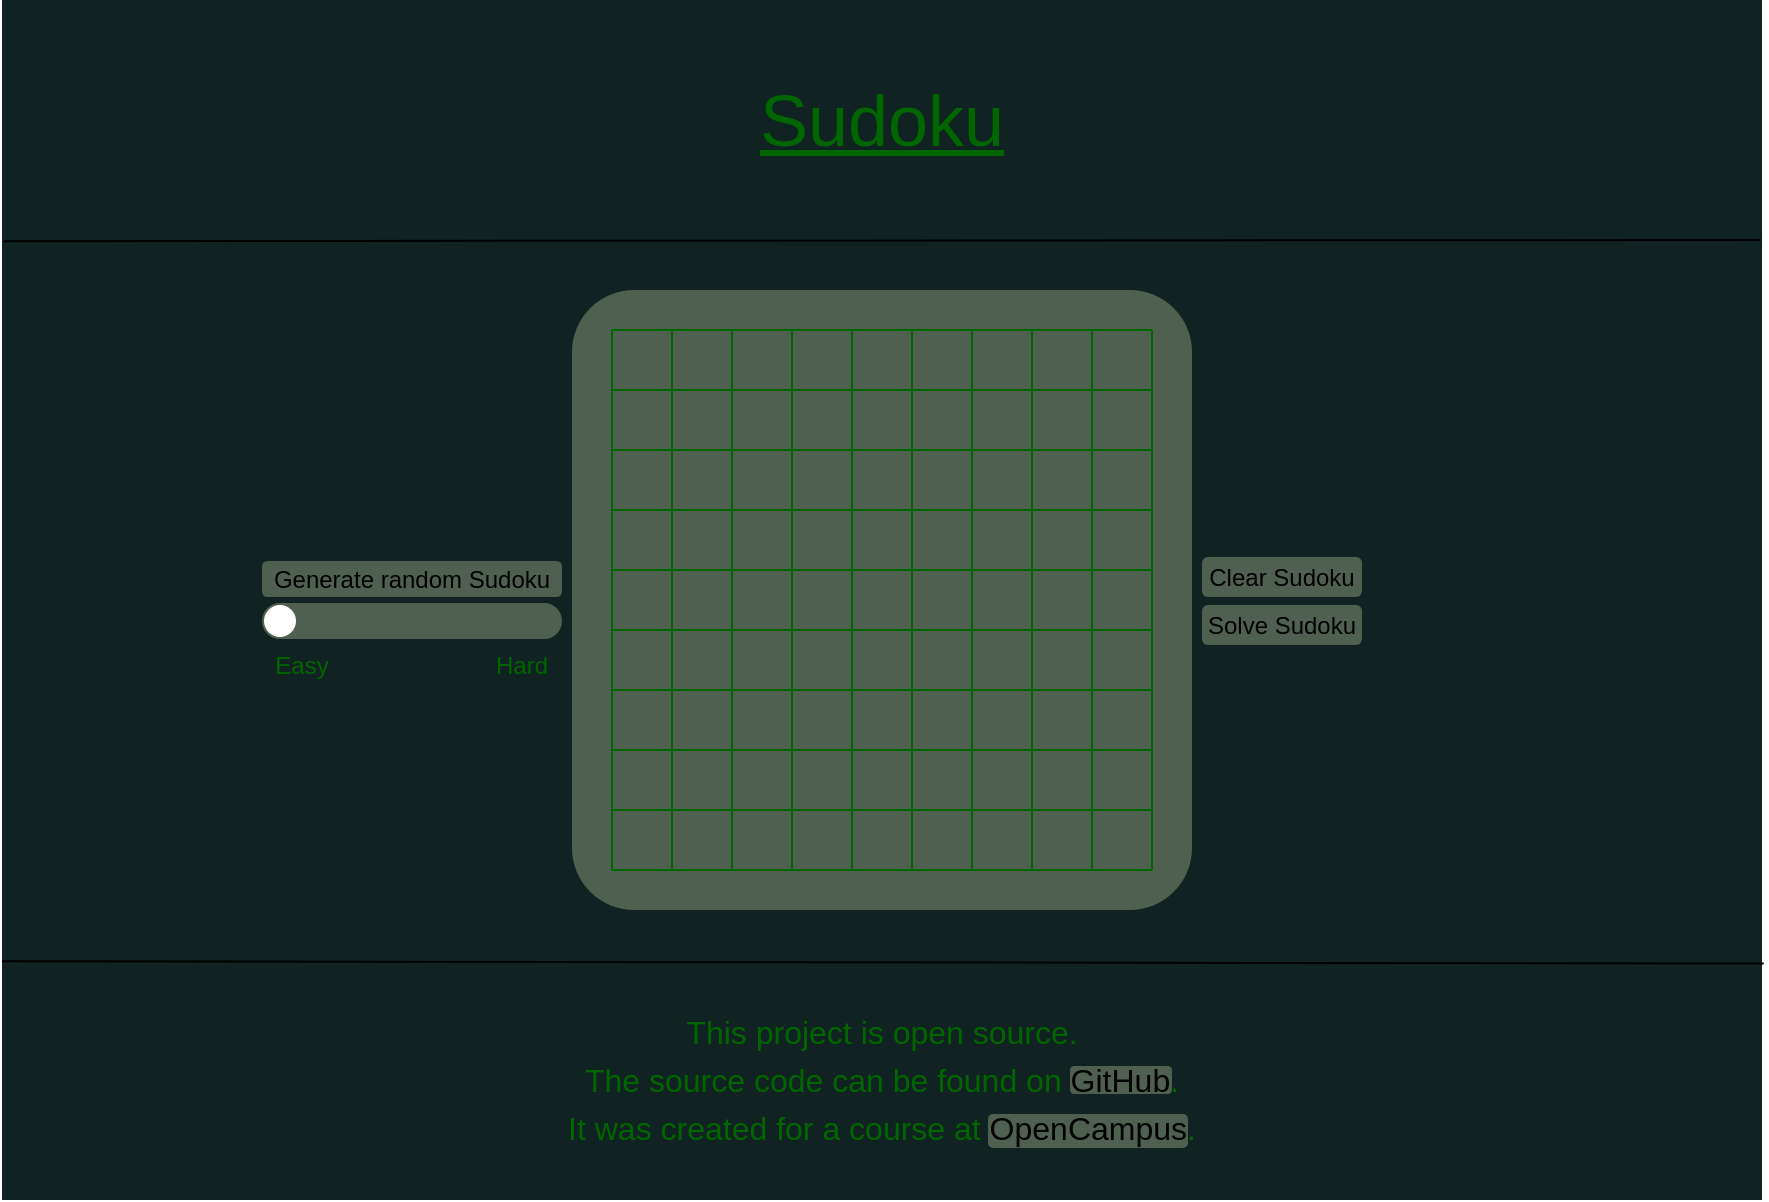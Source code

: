 <mxfile version="14.5.1" type="device"><diagram id="qPj9FkTd-BMGeGncsCTT" name="Seite-1"><mxGraphModel dx="1673" dy="967" grid="1" gridSize="10" guides="1" tooltips="1" connect="1" arrows="1" fold="1" page="1" pageScale="1" pageWidth="827" pageHeight="1169" math="0" shadow="0"><root><mxCell id="0"/><mxCell id="1" parent="0"/><mxCell id="0XOQo8erHdQnLjTQrcVT-1" value="" style="rounded=0;whiteSpace=wrap;html=1;strokeColor=none;fillColor=#112222;" parent="1" vertex="1"><mxGeometry x="40" y="40" width="880" height="600" as="geometry"/></mxCell><mxCell id="0XOQo8erHdQnLjTQrcVT-7" value="" style="rounded=1;whiteSpace=wrap;html=1;strokeColor=none;fillColor=#506050;" parent="1" vertex="1"><mxGeometry x="574" y="573" width="51" height="14" as="geometry"/></mxCell><mxCell id="0XOQo8erHdQnLjTQrcVT-6" value="" style="rounded=1;whiteSpace=wrap;html=1;strokeColor=none;fillColor=#506050;" parent="1" vertex="1"><mxGeometry x="533" y="597" width="100" height="17" as="geometry"/></mxCell><mxCell id="0XOQo8erHdQnLjTQrcVT-2" value="&lt;font style=&quot;font-size: 36px&quot; color=&quot;#006600&quot;&gt;&lt;u&gt;Sudoku&lt;/u&gt;&lt;/font&gt;" style="text;html=1;strokeColor=none;fillColor=none;align=center;verticalAlign=middle;whiteSpace=wrap;rounded=0;" parent="1" vertex="1"><mxGeometry x="320" y="40" width="320" height="120" as="geometry"/></mxCell><mxCell id="0XOQo8erHdQnLjTQrcVT-4" value="" style="endArrow=none;html=1;entryX=0;entryY=0.801;entryDx=0;entryDy=0;entryPerimeter=0;exitX=1.001;exitY=0.803;exitDx=0;exitDy=0;exitPerimeter=0;" parent="1" source="0XOQo8erHdQnLjTQrcVT-1" target="0XOQo8erHdQnLjTQrcVT-1" edge="1"><mxGeometry width="50" height="50" relative="1" as="geometry"><mxPoint x="922" y="570" as="sourcePoint"/><mxPoint x="20" y="540" as="targetPoint"/></mxGeometry></mxCell><mxCell id="0XOQo8erHdQnLjTQrcVT-5" value="&lt;p style=&quot;line-height: 150% ; font-size: 16px&quot;&gt;&lt;font style=&quot;font-size: 16px&quot;&gt;&lt;font color=&quot;#006600&quot; style=&quot;font-size: 16px&quot;&gt;This project is open source.&lt;br&gt;The source code can be found on &lt;/font&gt;GitHub&lt;font color=&quot;#006600&quot; style=&quot;font-size: 16px&quot;&gt;.&lt;br&gt;It was created for a course at &lt;/font&gt;OpenCampus&lt;font color=&quot;#006600&quot; style=&quot;font-size: 16px&quot;&gt;.&lt;/font&gt;&lt;/font&gt;&lt;/p&gt;" style="text;html=1;strokeColor=none;fillColor=none;align=center;verticalAlign=middle;whiteSpace=wrap;rounded=0;" parent="1" vertex="1"><mxGeometry x="320" y="520" width="320" height="120" as="geometry"/></mxCell><mxCell id="p6xlP_gZ2OX8godafu8Y-2" value="Clear Sudoku" style="rounded=1;whiteSpace=wrap;html=1;strokeColor=none;fillColor=#506050;" vertex="1" parent="1"><mxGeometry x="640" y="318.5" width="80" height="20" as="geometry"/></mxCell><mxCell id="p6xlP_gZ2OX8godafu8Y-3" value="Generate random Sudoku" style="rounded=1;whiteSpace=wrap;html=1;strokeColor=none;fillColor=#506050;" vertex="1" parent="1"><mxGeometry x="170" y="320.5" width="150" height="18" as="geometry"/></mxCell><mxCell id="p6xlP_gZ2OX8godafu8Y-4" value="Solve Sudoku" style="rounded=1;whiteSpace=wrap;html=1;strokeColor=none;fillColor=#506050;" vertex="1" parent="1"><mxGeometry x="640" y="342.5" width="80" height="20" as="geometry"/></mxCell><mxCell id="p6xlP_gZ2OX8godafu8Y-5" value="" style="rounded=1;whiteSpace=wrap;html=1;strokeColor=none;fillColor=#506050;arcSize=50;" vertex="1" parent="1"><mxGeometry x="170" y="341.5" width="150" height="18" as="geometry"/></mxCell><mxCell id="p6xlP_gZ2OX8godafu8Y-8" value="" style="ellipse;whiteSpace=wrap;html=1;aspect=fixed;strokeColor=none;fillColor=#FFFFFF;" vertex="1" parent="1"><mxGeometry x="171" y="342.5" width="16" height="16" as="geometry"/></mxCell><mxCell id="0XOQo8erHdQnLjTQrcVT-3" value="" style="endArrow=none;html=1;exitX=0.001;exitY=0.201;exitDx=0;exitDy=0;exitPerimeter=0;entryX=0.999;entryY=0.2;entryDx=0;entryDy=0;entryPerimeter=0;" parent="1" source="0XOQo8erHdQnLjTQrcVT-1" target="0XOQo8erHdQnLjTQrcVT-1" edge="1"><mxGeometry width="50" height="50" relative="1" as="geometry"><mxPoint x="-60" y="160" as="sourcePoint"/><mxPoint x="-40" y="110" as="targetPoint"/></mxGeometry></mxCell><mxCell id="p6xlP_gZ2OX8godafu8Y-34" value="" style="group;spacingLeft=0;spacing=2;" vertex="1" connectable="0" parent="1"><mxGeometry x="325" y="185" width="310" height="310" as="geometry"/></mxCell><mxCell id="p6xlP_gZ2OX8godafu8Y-33" value="" style="whiteSpace=wrap;html=1;aspect=fixed;strokeColor=none;fillColor=#506050;rounded=1;arcSize=10;spacingLeft=0;spacing=2;" vertex="1" parent="p6xlP_gZ2OX8godafu8Y-34"><mxGeometry width="310" height="310" as="geometry"/></mxCell><mxCell id="p6xlP_gZ2OX8godafu8Y-12" value="" style="endArrow=none;html=1;strokeColor=#006600;spacingLeft=0;spacing=2;" edge="1" parent="p6xlP_gZ2OX8godafu8Y-34"><mxGeometry width="50" height="50" relative="1" as="geometry"><mxPoint x="290" y="290" as="sourcePoint"/><mxPoint x="290" y="20" as="targetPoint"/></mxGeometry></mxCell><mxCell id="p6xlP_gZ2OX8godafu8Y-13" value="" style="endArrow=none;html=1;strokeColor=#006600;spacingLeft=0;spacing=2;" edge="1" parent="p6xlP_gZ2OX8godafu8Y-34"><mxGeometry width="50" height="50" relative="1" as="geometry"><mxPoint x="260" y="290" as="sourcePoint"/><mxPoint x="260.0" y="20" as="targetPoint"/></mxGeometry></mxCell><mxCell id="p6xlP_gZ2OX8godafu8Y-14" value="" style="endArrow=none;html=1;strokeColor=#006600;spacingLeft=0;spacing=2;" edge="1" parent="p6xlP_gZ2OX8godafu8Y-34"><mxGeometry width="50" height="50" relative="1" as="geometry"><mxPoint x="230" y="290" as="sourcePoint"/><mxPoint x="230.0" y="20" as="targetPoint"/></mxGeometry></mxCell><mxCell id="p6xlP_gZ2OX8godafu8Y-15" value="" style="endArrow=none;html=1;strokeColor=#006600;spacingLeft=0;spacing=2;" edge="1" parent="p6xlP_gZ2OX8godafu8Y-34"><mxGeometry width="50" height="50" relative="1" as="geometry"><mxPoint x="200" y="290" as="sourcePoint"/><mxPoint x="200.0" y="20" as="targetPoint"/></mxGeometry></mxCell><mxCell id="p6xlP_gZ2OX8godafu8Y-16" value="" style="endArrow=none;html=1;strokeColor=#006600;spacingLeft=0;spacing=2;" edge="1" parent="p6xlP_gZ2OX8godafu8Y-34"><mxGeometry width="50" height="50" relative="1" as="geometry"><mxPoint x="170" y="290" as="sourcePoint"/><mxPoint x="170.0" y="20" as="targetPoint"/></mxGeometry></mxCell><mxCell id="p6xlP_gZ2OX8godafu8Y-17" value="" style="endArrow=none;html=1;strokeColor=#006600;spacingLeft=0;spacing=2;" edge="1" parent="p6xlP_gZ2OX8godafu8Y-34"><mxGeometry width="50" height="50" relative="1" as="geometry"><mxPoint x="140" y="290" as="sourcePoint"/><mxPoint x="140.0" y="20" as="targetPoint"/></mxGeometry></mxCell><mxCell id="p6xlP_gZ2OX8godafu8Y-18" value="" style="endArrow=none;html=1;strokeColor=#006600;spacingLeft=0;spacing=2;" edge="1" parent="p6xlP_gZ2OX8godafu8Y-34"><mxGeometry width="50" height="50" relative="1" as="geometry"><mxPoint x="110" y="290" as="sourcePoint"/><mxPoint x="110.0" y="20" as="targetPoint"/></mxGeometry></mxCell><mxCell id="p6xlP_gZ2OX8godafu8Y-19" value="" style="endArrow=none;html=1;strokeColor=#006600;spacingLeft=0;spacing=2;" edge="1" parent="p6xlP_gZ2OX8godafu8Y-34"><mxGeometry width="50" height="50" relative="1" as="geometry"><mxPoint x="20" y="290" as="sourcePoint"/><mxPoint x="20.0" y="20" as="targetPoint"/></mxGeometry></mxCell><mxCell id="p6xlP_gZ2OX8godafu8Y-20" value="" style="endArrow=none;html=1;strokeColor=#006600;spacingLeft=0;spacing=2;" edge="1" parent="p6xlP_gZ2OX8godafu8Y-34"><mxGeometry width="50" height="50" relative="1" as="geometry"><mxPoint x="50" y="290" as="sourcePoint"/><mxPoint x="50.0" y="20" as="targetPoint"/></mxGeometry></mxCell><mxCell id="p6xlP_gZ2OX8godafu8Y-21" value="" style="endArrow=none;html=1;strokeColor=#006600;spacingLeft=0;spacing=2;" edge="1" parent="p6xlP_gZ2OX8godafu8Y-34"><mxGeometry width="50" height="50" relative="1" as="geometry"><mxPoint x="80" y="290" as="sourcePoint"/><mxPoint x="80.0" y="20" as="targetPoint"/></mxGeometry></mxCell><mxCell id="p6xlP_gZ2OX8godafu8Y-22" value="" style="endArrow=none;html=1;strokeColor=#006600;spacingLeft=0;spacing=2;" edge="1" parent="p6xlP_gZ2OX8godafu8Y-34"><mxGeometry width="50" height="50" relative="1" as="geometry"><mxPoint x="20" y="20" as="sourcePoint"/><mxPoint x="290" y="20" as="targetPoint"/></mxGeometry></mxCell><mxCell id="p6xlP_gZ2OX8godafu8Y-23" value="" style="endArrow=none;html=1;strokeColor=#006600;spacingLeft=0;spacing=2;" edge="1" parent="p6xlP_gZ2OX8godafu8Y-34"><mxGeometry width="50" height="50" relative="1" as="geometry"><mxPoint x="20" y="50" as="sourcePoint"/><mxPoint x="290.0" y="50" as="targetPoint"/></mxGeometry></mxCell><mxCell id="p6xlP_gZ2OX8godafu8Y-24" value="" style="endArrow=none;html=1;strokeColor=#006600;spacingLeft=0;spacing=2;" edge="1" parent="p6xlP_gZ2OX8godafu8Y-34"><mxGeometry width="50" height="50" relative="1" as="geometry"><mxPoint x="20" y="80" as="sourcePoint"/><mxPoint x="290.0" y="80" as="targetPoint"/></mxGeometry></mxCell><mxCell id="p6xlP_gZ2OX8godafu8Y-25" value="" style="endArrow=none;html=1;strokeColor=#006600;spacingLeft=0;spacing=2;" edge="1" parent="p6xlP_gZ2OX8godafu8Y-34"><mxGeometry width="50" height="50" relative="1" as="geometry"><mxPoint x="20" y="110" as="sourcePoint"/><mxPoint x="290.0" y="110" as="targetPoint"/></mxGeometry></mxCell><mxCell id="p6xlP_gZ2OX8godafu8Y-26" value="" style="endArrow=none;html=1;strokeColor=#006600;spacingLeft=0;spacing=2;" edge="1" parent="p6xlP_gZ2OX8godafu8Y-34"><mxGeometry width="50" height="50" relative="1" as="geometry"><mxPoint x="20" y="140" as="sourcePoint"/><mxPoint x="290.0" y="140" as="targetPoint"/></mxGeometry></mxCell><mxCell id="p6xlP_gZ2OX8godafu8Y-27" value="" style="endArrow=none;html=1;strokeColor=#006600;spacingLeft=0;spacing=2;" edge="1" parent="p6xlP_gZ2OX8godafu8Y-34"><mxGeometry width="50" height="50" relative="1" as="geometry"><mxPoint x="20" y="170" as="sourcePoint"/><mxPoint x="290.0" y="170" as="targetPoint"/></mxGeometry></mxCell><mxCell id="p6xlP_gZ2OX8godafu8Y-28" value="" style="endArrow=none;html=1;strokeColor=#006600;spacingLeft=0;spacing=2;" edge="1" parent="p6xlP_gZ2OX8godafu8Y-34"><mxGeometry width="50" height="50" relative="1" as="geometry"><mxPoint x="20" y="200" as="sourcePoint"/><mxPoint x="290.0" y="200" as="targetPoint"/></mxGeometry></mxCell><mxCell id="p6xlP_gZ2OX8godafu8Y-29" value="" style="endArrow=none;html=1;strokeColor=#006600;spacingLeft=0;spacing=2;" edge="1" parent="p6xlP_gZ2OX8godafu8Y-34"><mxGeometry width="50" height="50" relative="1" as="geometry"><mxPoint x="20" y="230" as="sourcePoint"/><mxPoint x="290.0" y="230" as="targetPoint"/></mxGeometry></mxCell><mxCell id="p6xlP_gZ2OX8godafu8Y-30" value="" style="endArrow=none;html=1;strokeColor=#006600;spacingLeft=0;spacing=2;" edge="1" parent="p6xlP_gZ2OX8godafu8Y-34"><mxGeometry width="50" height="50" relative="1" as="geometry"><mxPoint x="20" y="260" as="sourcePoint"/><mxPoint x="290.0" y="260" as="targetPoint"/></mxGeometry></mxCell><mxCell id="p6xlP_gZ2OX8godafu8Y-31" value="" style="endArrow=none;html=1;strokeColor=#006600;spacingLeft=0;spacing=2;" edge="1" parent="p6xlP_gZ2OX8godafu8Y-34"><mxGeometry width="50" height="50" relative="1" as="geometry"><mxPoint x="20" y="290" as="sourcePoint"/><mxPoint x="290.0" y="290" as="targetPoint"/></mxGeometry></mxCell><mxCell id="p6xlP_gZ2OX8godafu8Y-36" value="&lt;font color=&quot;#006600&quot;&gt;Easy&lt;/font&gt;" style="text;html=1;strokeColor=none;fillColor=none;align=center;verticalAlign=middle;whiteSpace=wrap;rounded=0;" vertex="1" parent="1"><mxGeometry x="170" y="362.5" width="40" height="20" as="geometry"/></mxCell><mxCell id="p6xlP_gZ2OX8godafu8Y-37" value="&lt;font color=&quot;#006600&quot;&gt;Hard&lt;/font&gt;" style="text;html=1;strokeColor=none;fillColor=none;align=center;verticalAlign=middle;whiteSpace=wrap;rounded=0;" vertex="1" parent="1"><mxGeometry x="280" y="362.5" width="40" height="20" as="geometry"/></mxCell></root></mxGraphModel></diagram></mxfile>
